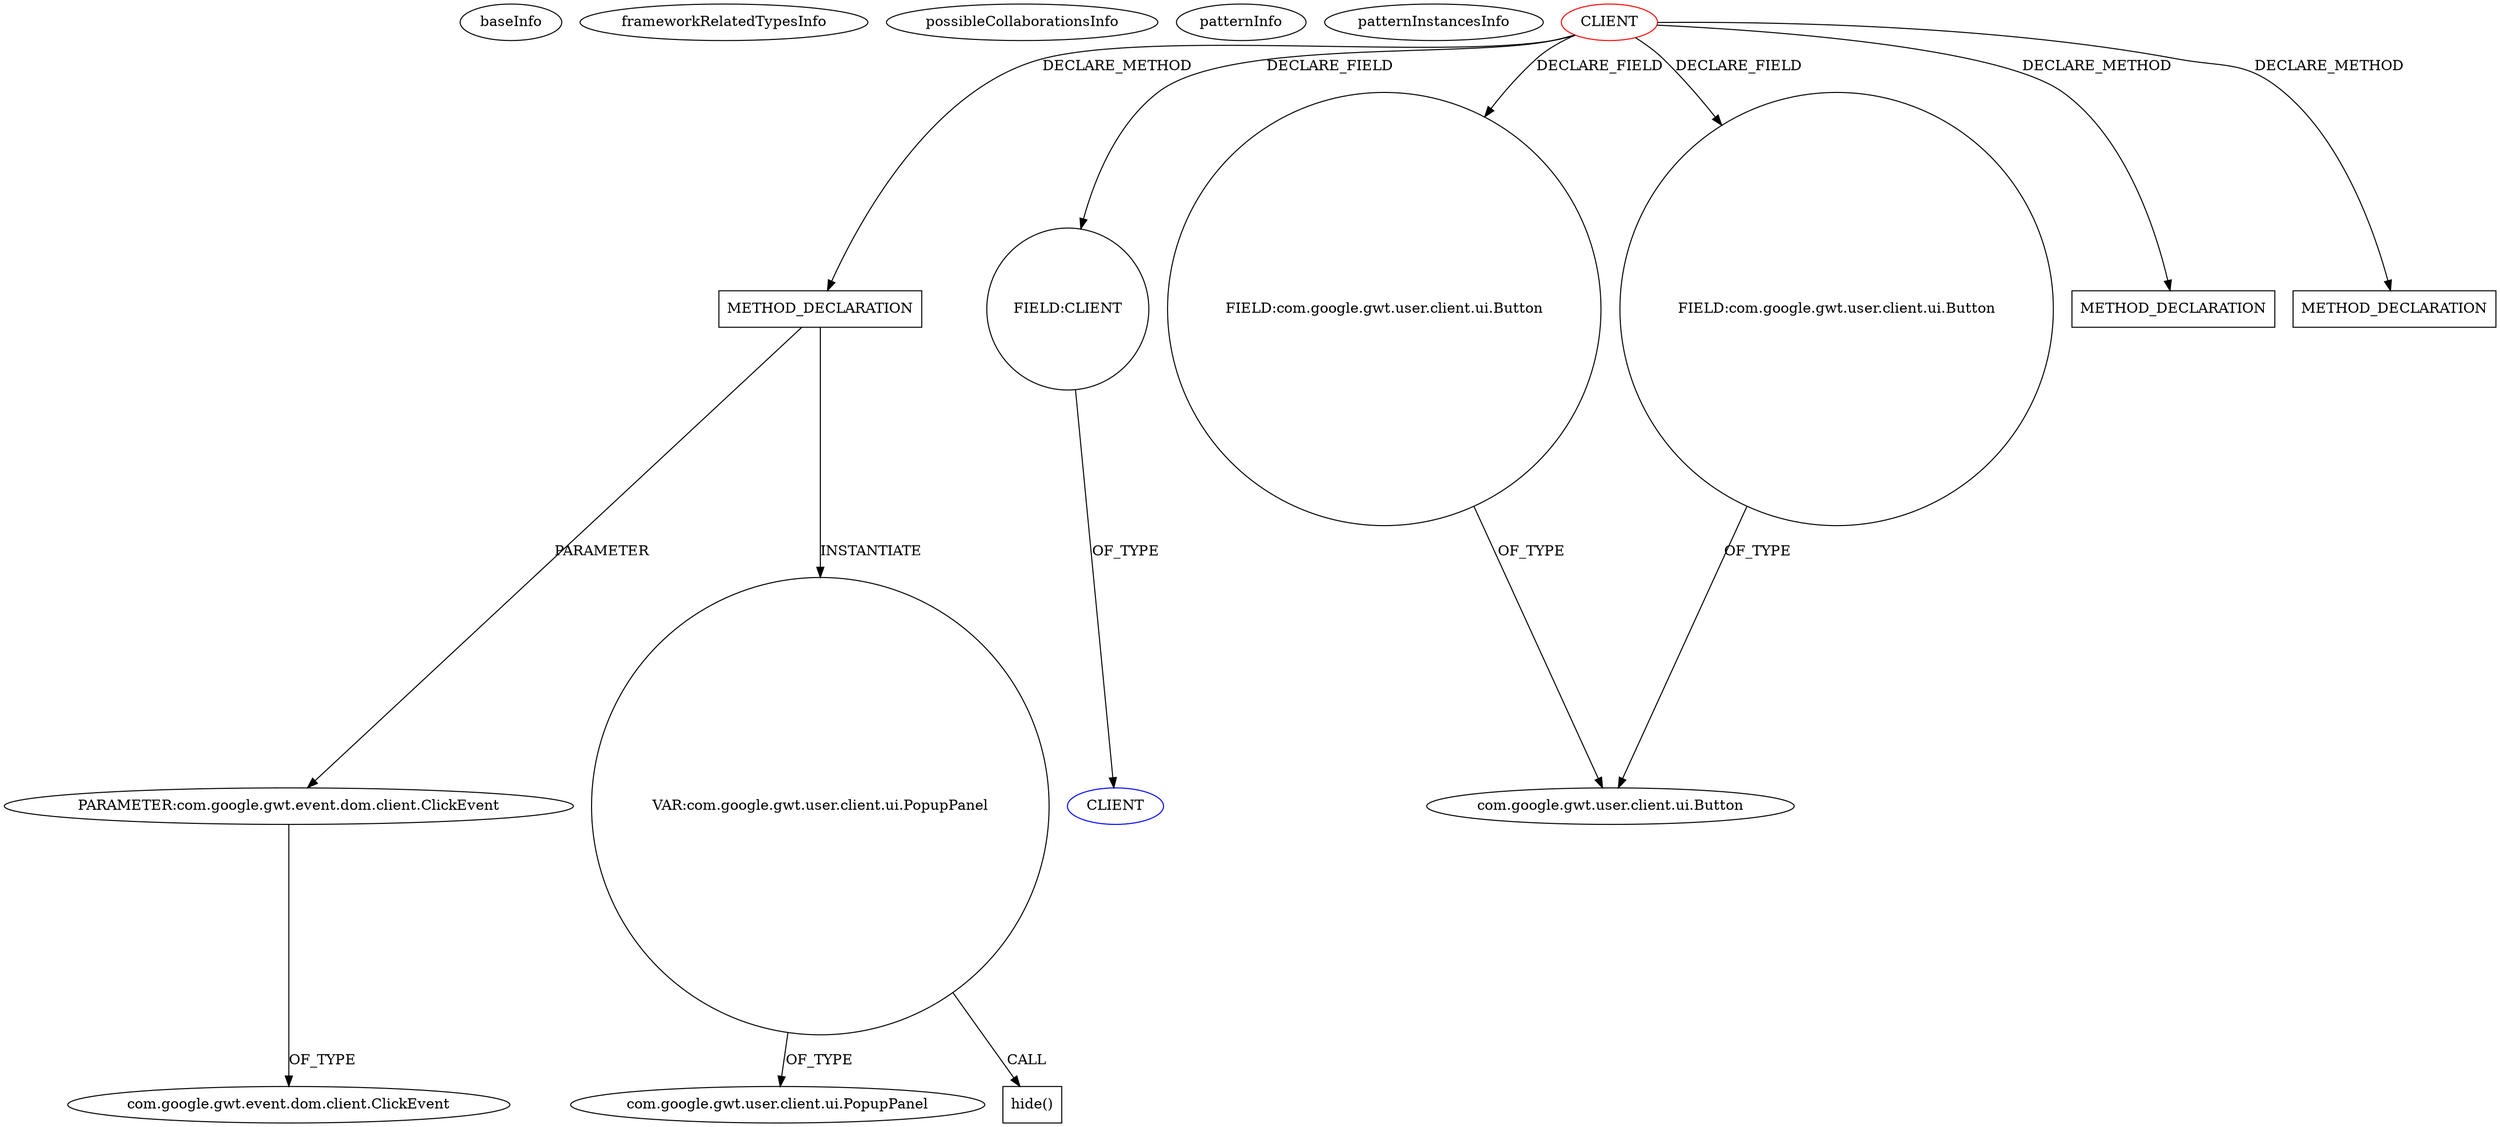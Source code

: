 digraph {
baseInfo[graphId=64,category="pattern",isAnonymous=false,possibleRelation=false]
frameworkRelatedTypesInfo[]
possibleCollaborationsInfo[]
patternInfo[frequency=2.0,patternRootClient=0]
patternInstancesInfo[0="felype87-gwt~/felype87-gwt/gwt-master/Minefield/src/com/felype/minefield/client/GameLevelDialog.java~GameLevelDialog~1323",1="chrte-TemperatureWatcher~/chrte-TemperatureWatcher/TemperatureWatcher-master/src/com/google/gwt/sample/stockwatcher/client/TemperatureWatcher.java~TemperatureWatcher~1066"]
236[label="PARAMETER:com.google.gwt.event.dom.client.ClickEvent",vertexType="PARAMETER_DECLARATION",isFrameworkType=false]
233[label="METHOD_DECLARATION",vertexType="CLIENT_METHOD_DECLARATION",isFrameworkType=false,shape=box]
251[label="VAR:com.google.gwt.user.client.ui.PopupPanel",vertexType="VARIABLE_EXPRESION",isFrameworkType=false,shape=circle]
0[label="CLIENT",vertexType="ROOT_CLIENT_CLASS_DECLARATION",isFrameworkType=false,color=red]
25[label="FIELD:CLIENT",vertexType="FIELD_DECLARATION",isFrameworkType=false,shape=circle]
252[label="com.google.gwt.user.client.ui.PopupPanel",vertexType="FRAMEWORK_CLASS_TYPE",isFrameworkType=false]
8[label="FIELD:com.google.gwt.user.client.ui.Button",vertexType="FIELD_DECLARATION",isFrameworkType=false,shape=circle]
4[label="FIELD:com.google.gwt.user.client.ui.Button",vertexType="FIELD_DECLARATION",isFrameworkType=false,shape=circle]
285[label="hide()",vertexType="INSIDE_CALL",isFrameworkType=false,shape=box]
26[label="CLIENT",vertexType="REFERENCE_CLIENT_CLASS_DECLARATION",isFrameworkType=false,color=blue]
237[label="com.google.gwt.event.dom.client.ClickEvent",vertexType="FRAMEWORK_CLASS_TYPE",isFrameworkType=false]
349[label="METHOD_DECLARATION",vertexType="CLIENT_METHOD_DECLARATION",isFrameworkType=false,shape=box]
70[label="METHOD_DECLARATION",vertexType="CLIENT_METHOD_DECLARATION",isFrameworkType=false,shape=box]
5[label="com.google.gwt.user.client.ui.Button",vertexType="FRAMEWORK_CLASS_TYPE",isFrameworkType=false]
0->25[label="DECLARE_FIELD"]
0->349[label="DECLARE_METHOD"]
236->237[label="OF_TYPE"]
0->4[label="DECLARE_FIELD"]
233->251[label="INSTANTIATE"]
0->8[label="DECLARE_FIELD"]
4->5[label="OF_TYPE"]
233->236[label="PARAMETER"]
0->233[label="DECLARE_METHOD"]
0->70[label="DECLARE_METHOD"]
251->252[label="OF_TYPE"]
8->5[label="OF_TYPE"]
25->26[label="OF_TYPE"]
251->285[label="CALL"]
}
